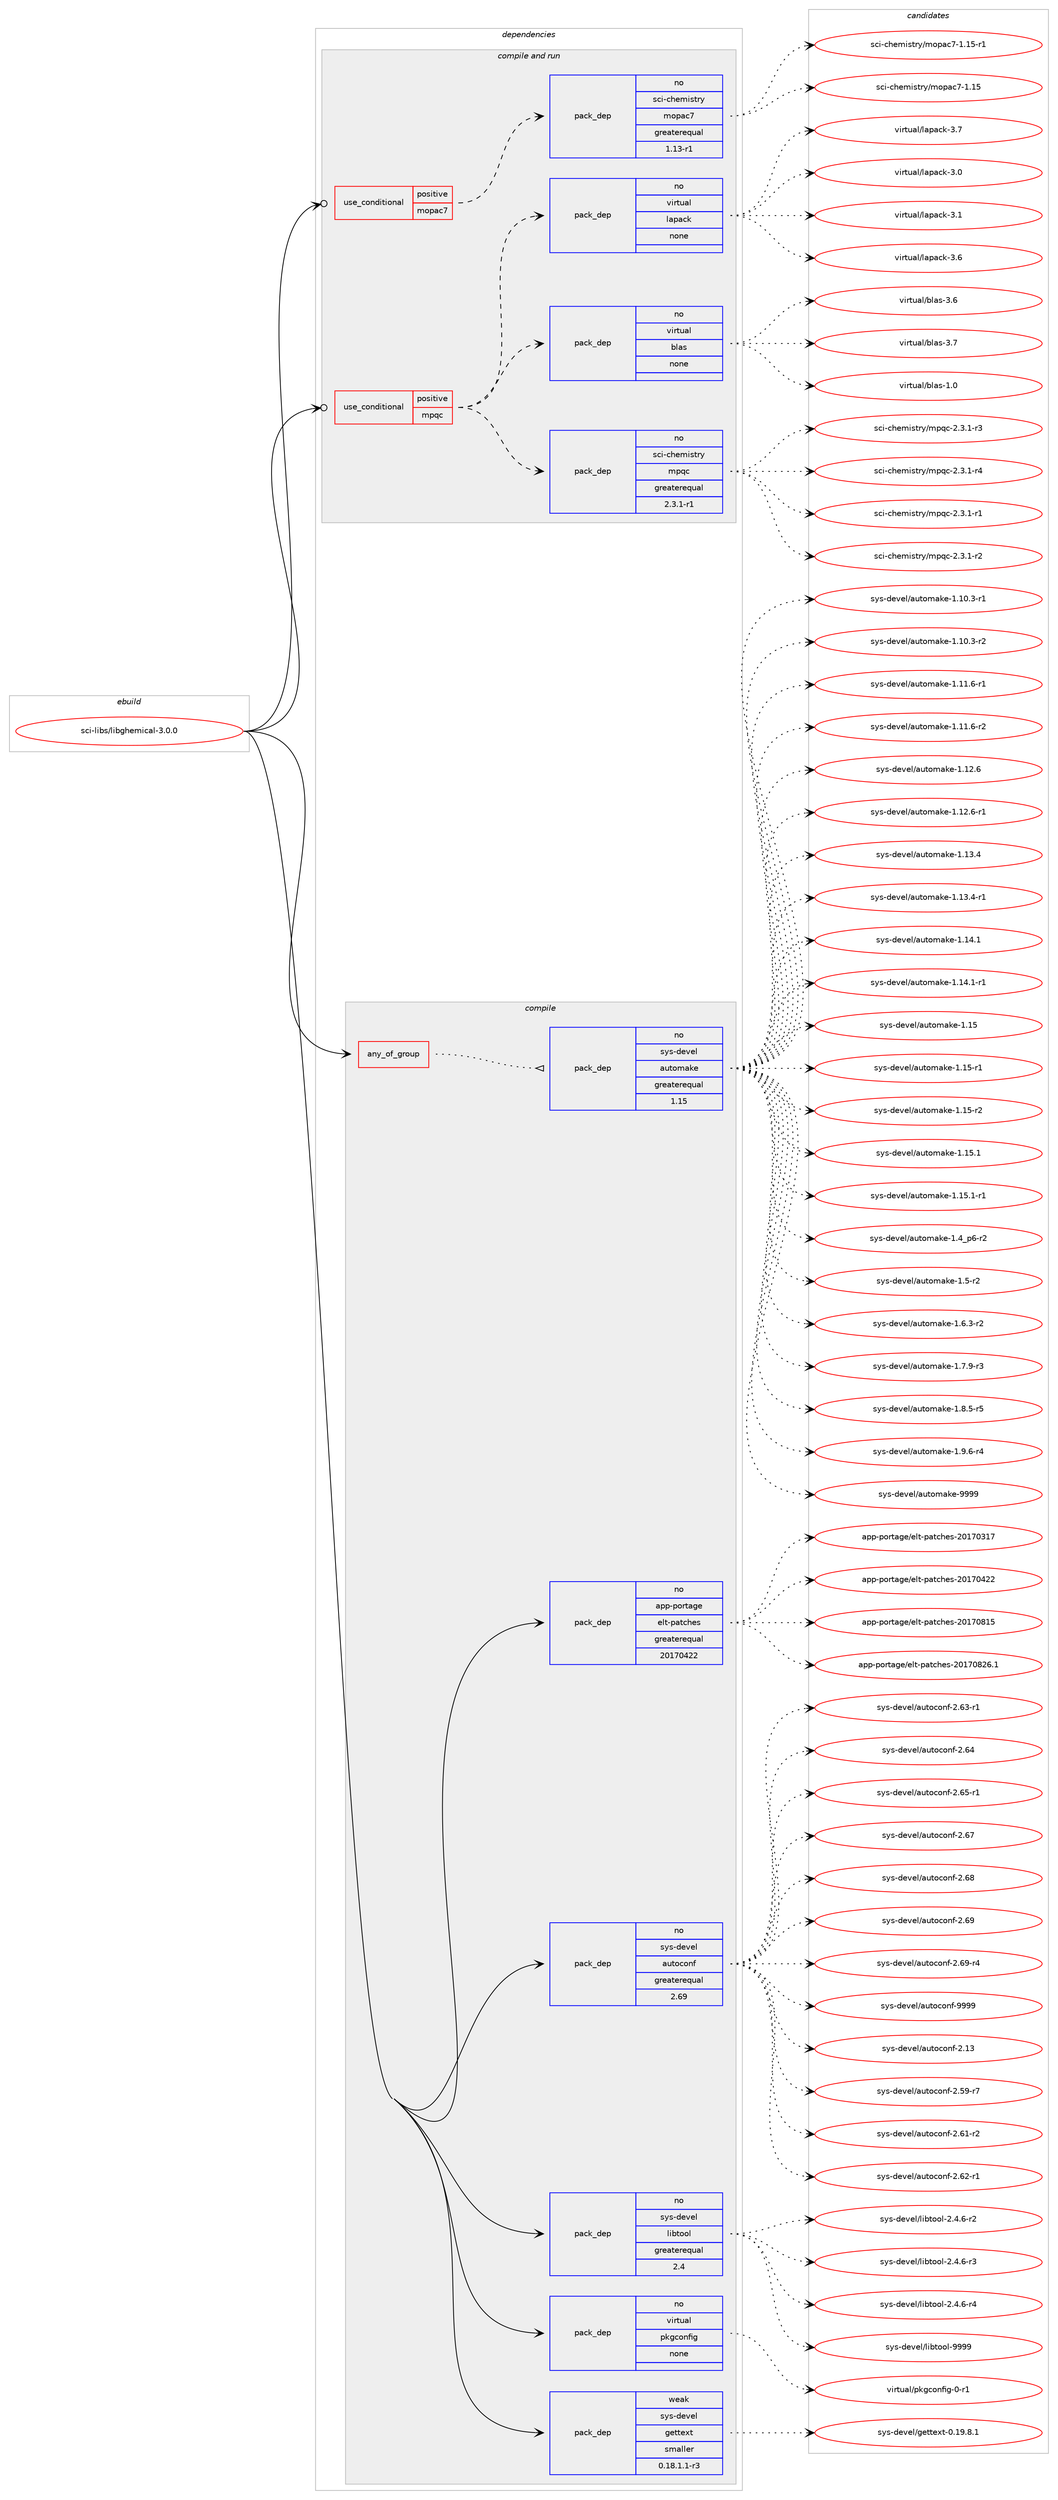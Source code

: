 digraph prolog {

# *************
# Graph options
# *************

newrank=true;
concentrate=true;
compound=true;
graph [rankdir=LR,fontname=Helvetica,fontsize=10,ranksep=1.5];#, ranksep=2.5, nodesep=0.2];
edge  [arrowhead=vee];
node  [fontname=Helvetica,fontsize=10];

# **********
# The ebuild
# **********

subgraph cluster_leftcol {
color=gray;
rank=same;
label=<<i>ebuild</i>>;
id [label="sci-libs/libghemical-3.0.0", color=red, width=4, href="../sci-libs/libghemical-3.0.0.svg"];
}

# ****************
# The dependencies
# ****************

subgraph cluster_midcol {
color=gray;
label=<<i>dependencies</i>>;
subgraph cluster_compile {
fillcolor="#eeeeee";
style=filled;
label=<<i>compile</i>>;
subgraph any7631 {
dependency451832 [label=<<TABLE BORDER="0" CELLBORDER="1" CELLSPACING="0" CELLPADDING="4"><TR><TD CELLPADDING="10">any_of_group</TD></TR></TABLE>>, shape=none, color=red];subgraph pack333375 {
dependency451833 [label=<<TABLE BORDER="0" CELLBORDER="1" CELLSPACING="0" CELLPADDING="4" WIDTH="220"><TR><TD ROWSPAN="6" CELLPADDING="30">pack_dep</TD></TR><TR><TD WIDTH="110">no</TD></TR><TR><TD>sys-devel</TD></TR><TR><TD>automake</TD></TR><TR><TD>greaterequal</TD></TR><TR><TD>1.15</TD></TR></TABLE>>, shape=none, color=blue];
}
dependency451832:e -> dependency451833:w [weight=20,style="dotted",arrowhead="oinv"];
}
id:e -> dependency451832:w [weight=20,style="solid",arrowhead="vee"];
subgraph pack333376 {
dependency451834 [label=<<TABLE BORDER="0" CELLBORDER="1" CELLSPACING="0" CELLPADDING="4" WIDTH="220"><TR><TD ROWSPAN="6" CELLPADDING="30">pack_dep</TD></TR><TR><TD WIDTH="110">no</TD></TR><TR><TD>app-portage</TD></TR><TR><TD>elt-patches</TD></TR><TR><TD>greaterequal</TD></TR><TR><TD>20170422</TD></TR></TABLE>>, shape=none, color=blue];
}
id:e -> dependency451834:w [weight=20,style="solid",arrowhead="vee"];
subgraph pack333377 {
dependency451835 [label=<<TABLE BORDER="0" CELLBORDER="1" CELLSPACING="0" CELLPADDING="4" WIDTH="220"><TR><TD ROWSPAN="6" CELLPADDING="30">pack_dep</TD></TR><TR><TD WIDTH="110">no</TD></TR><TR><TD>sys-devel</TD></TR><TR><TD>autoconf</TD></TR><TR><TD>greaterequal</TD></TR><TR><TD>2.69</TD></TR></TABLE>>, shape=none, color=blue];
}
id:e -> dependency451835:w [weight=20,style="solid",arrowhead="vee"];
subgraph pack333378 {
dependency451836 [label=<<TABLE BORDER="0" CELLBORDER="1" CELLSPACING="0" CELLPADDING="4" WIDTH="220"><TR><TD ROWSPAN="6" CELLPADDING="30">pack_dep</TD></TR><TR><TD WIDTH="110">no</TD></TR><TR><TD>sys-devel</TD></TR><TR><TD>libtool</TD></TR><TR><TD>greaterequal</TD></TR><TR><TD>2.4</TD></TR></TABLE>>, shape=none, color=blue];
}
id:e -> dependency451836:w [weight=20,style="solid",arrowhead="vee"];
subgraph pack333379 {
dependency451837 [label=<<TABLE BORDER="0" CELLBORDER="1" CELLSPACING="0" CELLPADDING="4" WIDTH="220"><TR><TD ROWSPAN="6" CELLPADDING="30">pack_dep</TD></TR><TR><TD WIDTH="110">no</TD></TR><TR><TD>virtual</TD></TR><TR><TD>pkgconfig</TD></TR><TR><TD>none</TD></TR><TR><TD></TD></TR></TABLE>>, shape=none, color=blue];
}
id:e -> dependency451837:w [weight=20,style="solid",arrowhead="vee"];
subgraph pack333380 {
dependency451838 [label=<<TABLE BORDER="0" CELLBORDER="1" CELLSPACING="0" CELLPADDING="4" WIDTH="220"><TR><TD ROWSPAN="6" CELLPADDING="30">pack_dep</TD></TR><TR><TD WIDTH="110">weak</TD></TR><TR><TD>sys-devel</TD></TR><TR><TD>gettext</TD></TR><TR><TD>smaller</TD></TR><TR><TD>0.18.1.1-r3</TD></TR></TABLE>>, shape=none, color=blue];
}
id:e -> dependency451838:w [weight=20,style="solid",arrowhead="vee"];
}
subgraph cluster_compileandrun {
fillcolor="#eeeeee";
style=filled;
label=<<i>compile and run</i>>;
subgraph cond110577 {
dependency451839 [label=<<TABLE BORDER="0" CELLBORDER="1" CELLSPACING="0" CELLPADDING="4"><TR><TD ROWSPAN="3" CELLPADDING="10">use_conditional</TD></TR><TR><TD>positive</TD></TR><TR><TD>mopac7</TD></TR></TABLE>>, shape=none, color=red];
subgraph pack333381 {
dependency451840 [label=<<TABLE BORDER="0" CELLBORDER="1" CELLSPACING="0" CELLPADDING="4" WIDTH="220"><TR><TD ROWSPAN="6" CELLPADDING="30">pack_dep</TD></TR><TR><TD WIDTH="110">no</TD></TR><TR><TD>sci-chemistry</TD></TR><TR><TD>mopac7</TD></TR><TR><TD>greaterequal</TD></TR><TR><TD>1.13-r1</TD></TR></TABLE>>, shape=none, color=blue];
}
dependency451839:e -> dependency451840:w [weight=20,style="dashed",arrowhead="vee"];
}
id:e -> dependency451839:w [weight=20,style="solid",arrowhead="odotvee"];
subgraph cond110578 {
dependency451841 [label=<<TABLE BORDER="0" CELLBORDER="1" CELLSPACING="0" CELLPADDING="4"><TR><TD ROWSPAN="3" CELLPADDING="10">use_conditional</TD></TR><TR><TD>positive</TD></TR><TR><TD>mpqc</TD></TR></TABLE>>, shape=none, color=red];
subgraph pack333382 {
dependency451842 [label=<<TABLE BORDER="0" CELLBORDER="1" CELLSPACING="0" CELLPADDING="4" WIDTH="220"><TR><TD ROWSPAN="6" CELLPADDING="30">pack_dep</TD></TR><TR><TD WIDTH="110">no</TD></TR><TR><TD>sci-chemistry</TD></TR><TR><TD>mpqc</TD></TR><TR><TD>greaterequal</TD></TR><TR><TD>2.3.1-r1</TD></TR></TABLE>>, shape=none, color=blue];
}
dependency451841:e -> dependency451842:w [weight=20,style="dashed",arrowhead="vee"];
subgraph pack333383 {
dependency451843 [label=<<TABLE BORDER="0" CELLBORDER="1" CELLSPACING="0" CELLPADDING="4" WIDTH="220"><TR><TD ROWSPAN="6" CELLPADDING="30">pack_dep</TD></TR><TR><TD WIDTH="110">no</TD></TR><TR><TD>virtual</TD></TR><TR><TD>blas</TD></TR><TR><TD>none</TD></TR><TR><TD></TD></TR></TABLE>>, shape=none, color=blue];
}
dependency451841:e -> dependency451843:w [weight=20,style="dashed",arrowhead="vee"];
subgraph pack333384 {
dependency451844 [label=<<TABLE BORDER="0" CELLBORDER="1" CELLSPACING="0" CELLPADDING="4" WIDTH="220"><TR><TD ROWSPAN="6" CELLPADDING="30">pack_dep</TD></TR><TR><TD WIDTH="110">no</TD></TR><TR><TD>virtual</TD></TR><TR><TD>lapack</TD></TR><TR><TD>none</TD></TR><TR><TD></TD></TR></TABLE>>, shape=none, color=blue];
}
dependency451841:e -> dependency451844:w [weight=20,style="dashed",arrowhead="vee"];
}
id:e -> dependency451841:w [weight=20,style="solid",arrowhead="odotvee"];
}
subgraph cluster_run {
fillcolor="#eeeeee";
style=filled;
label=<<i>run</i>>;
}
}

# **************
# The candidates
# **************

subgraph cluster_choices {
rank=same;
color=gray;
label=<<i>candidates</i>>;

subgraph choice333375 {
color=black;
nodesep=1;
choice11512111545100101118101108479711711611110997107101454946494846514511449 [label="sys-devel/automake-1.10.3-r1", color=red, width=4,href="../sys-devel/automake-1.10.3-r1.svg"];
choice11512111545100101118101108479711711611110997107101454946494846514511450 [label="sys-devel/automake-1.10.3-r2", color=red, width=4,href="../sys-devel/automake-1.10.3-r2.svg"];
choice11512111545100101118101108479711711611110997107101454946494946544511449 [label="sys-devel/automake-1.11.6-r1", color=red, width=4,href="../sys-devel/automake-1.11.6-r1.svg"];
choice11512111545100101118101108479711711611110997107101454946494946544511450 [label="sys-devel/automake-1.11.6-r2", color=red, width=4,href="../sys-devel/automake-1.11.6-r2.svg"];
choice1151211154510010111810110847971171161111099710710145494649504654 [label="sys-devel/automake-1.12.6", color=red, width=4,href="../sys-devel/automake-1.12.6.svg"];
choice11512111545100101118101108479711711611110997107101454946495046544511449 [label="sys-devel/automake-1.12.6-r1", color=red, width=4,href="../sys-devel/automake-1.12.6-r1.svg"];
choice1151211154510010111810110847971171161111099710710145494649514652 [label="sys-devel/automake-1.13.4", color=red, width=4,href="../sys-devel/automake-1.13.4.svg"];
choice11512111545100101118101108479711711611110997107101454946495146524511449 [label="sys-devel/automake-1.13.4-r1", color=red, width=4,href="../sys-devel/automake-1.13.4-r1.svg"];
choice1151211154510010111810110847971171161111099710710145494649524649 [label="sys-devel/automake-1.14.1", color=red, width=4,href="../sys-devel/automake-1.14.1.svg"];
choice11512111545100101118101108479711711611110997107101454946495246494511449 [label="sys-devel/automake-1.14.1-r1", color=red, width=4,href="../sys-devel/automake-1.14.1-r1.svg"];
choice115121115451001011181011084797117116111109971071014549464953 [label="sys-devel/automake-1.15", color=red, width=4,href="../sys-devel/automake-1.15.svg"];
choice1151211154510010111810110847971171161111099710710145494649534511449 [label="sys-devel/automake-1.15-r1", color=red, width=4,href="../sys-devel/automake-1.15-r1.svg"];
choice1151211154510010111810110847971171161111099710710145494649534511450 [label="sys-devel/automake-1.15-r2", color=red, width=4,href="../sys-devel/automake-1.15-r2.svg"];
choice1151211154510010111810110847971171161111099710710145494649534649 [label="sys-devel/automake-1.15.1", color=red, width=4,href="../sys-devel/automake-1.15.1.svg"];
choice11512111545100101118101108479711711611110997107101454946495346494511449 [label="sys-devel/automake-1.15.1-r1", color=red, width=4,href="../sys-devel/automake-1.15.1-r1.svg"];
choice115121115451001011181011084797117116111109971071014549465295112544511450 [label="sys-devel/automake-1.4_p6-r2", color=red, width=4,href="../sys-devel/automake-1.4_p6-r2.svg"];
choice11512111545100101118101108479711711611110997107101454946534511450 [label="sys-devel/automake-1.5-r2", color=red, width=4,href="../sys-devel/automake-1.5-r2.svg"];
choice115121115451001011181011084797117116111109971071014549465446514511450 [label="sys-devel/automake-1.6.3-r2", color=red, width=4,href="../sys-devel/automake-1.6.3-r2.svg"];
choice115121115451001011181011084797117116111109971071014549465546574511451 [label="sys-devel/automake-1.7.9-r3", color=red, width=4,href="../sys-devel/automake-1.7.9-r3.svg"];
choice115121115451001011181011084797117116111109971071014549465646534511453 [label="sys-devel/automake-1.8.5-r5", color=red, width=4,href="../sys-devel/automake-1.8.5-r5.svg"];
choice115121115451001011181011084797117116111109971071014549465746544511452 [label="sys-devel/automake-1.9.6-r4", color=red, width=4,href="../sys-devel/automake-1.9.6-r4.svg"];
choice115121115451001011181011084797117116111109971071014557575757 [label="sys-devel/automake-9999", color=red, width=4,href="../sys-devel/automake-9999.svg"];
dependency451833:e -> choice11512111545100101118101108479711711611110997107101454946494846514511449:w [style=dotted,weight="100"];
dependency451833:e -> choice11512111545100101118101108479711711611110997107101454946494846514511450:w [style=dotted,weight="100"];
dependency451833:e -> choice11512111545100101118101108479711711611110997107101454946494946544511449:w [style=dotted,weight="100"];
dependency451833:e -> choice11512111545100101118101108479711711611110997107101454946494946544511450:w [style=dotted,weight="100"];
dependency451833:e -> choice1151211154510010111810110847971171161111099710710145494649504654:w [style=dotted,weight="100"];
dependency451833:e -> choice11512111545100101118101108479711711611110997107101454946495046544511449:w [style=dotted,weight="100"];
dependency451833:e -> choice1151211154510010111810110847971171161111099710710145494649514652:w [style=dotted,weight="100"];
dependency451833:e -> choice11512111545100101118101108479711711611110997107101454946495146524511449:w [style=dotted,weight="100"];
dependency451833:e -> choice1151211154510010111810110847971171161111099710710145494649524649:w [style=dotted,weight="100"];
dependency451833:e -> choice11512111545100101118101108479711711611110997107101454946495246494511449:w [style=dotted,weight="100"];
dependency451833:e -> choice115121115451001011181011084797117116111109971071014549464953:w [style=dotted,weight="100"];
dependency451833:e -> choice1151211154510010111810110847971171161111099710710145494649534511449:w [style=dotted,weight="100"];
dependency451833:e -> choice1151211154510010111810110847971171161111099710710145494649534511450:w [style=dotted,weight="100"];
dependency451833:e -> choice1151211154510010111810110847971171161111099710710145494649534649:w [style=dotted,weight="100"];
dependency451833:e -> choice11512111545100101118101108479711711611110997107101454946495346494511449:w [style=dotted,weight="100"];
dependency451833:e -> choice115121115451001011181011084797117116111109971071014549465295112544511450:w [style=dotted,weight="100"];
dependency451833:e -> choice11512111545100101118101108479711711611110997107101454946534511450:w [style=dotted,weight="100"];
dependency451833:e -> choice115121115451001011181011084797117116111109971071014549465446514511450:w [style=dotted,weight="100"];
dependency451833:e -> choice115121115451001011181011084797117116111109971071014549465546574511451:w [style=dotted,weight="100"];
dependency451833:e -> choice115121115451001011181011084797117116111109971071014549465646534511453:w [style=dotted,weight="100"];
dependency451833:e -> choice115121115451001011181011084797117116111109971071014549465746544511452:w [style=dotted,weight="100"];
dependency451833:e -> choice115121115451001011181011084797117116111109971071014557575757:w [style=dotted,weight="100"];
}
subgraph choice333376 {
color=black;
nodesep=1;
choice97112112451121111141169710310147101108116451129711699104101115455048495548514955 [label="app-portage/elt-patches-20170317", color=red, width=4,href="../app-portage/elt-patches-20170317.svg"];
choice97112112451121111141169710310147101108116451129711699104101115455048495548525050 [label="app-portage/elt-patches-20170422", color=red, width=4,href="../app-portage/elt-patches-20170422.svg"];
choice97112112451121111141169710310147101108116451129711699104101115455048495548564953 [label="app-portage/elt-patches-20170815", color=red, width=4,href="../app-portage/elt-patches-20170815.svg"];
choice971121124511211111411697103101471011081164511297116991041011154550484955485650544649 [label="app-portage/elt-patches-20170826.1", color=red, width=4,href="../app-portage/elt-patches-20170826.1.svg"];
dependency451834:e -> choice97112112451121111141169710310147101108116451129711699104101115455048495548514955:w [style=dotted,weight="100"];
dependency451834:e -> choice97112112451121111141169710310147101108116451129711699104101115455048495548525050:w [style=dotted,weight="100"];
dependency451834:e -> choice97112112451121111141169710310147101108116451129711699104101115455048495548564953:w [style=dotted,weight="100"];
dependency451834:e -> choice971121124511211111411697103101471011081164511297116991041011154550484955485650544649:w [style=dotted,weight="100"];
}
subgraph choice333377 {
color=black;
nodesep=1;
choice115121115451001011181011084797117116111991111101024550464951 [label="sys-devel/autoconf-2.13", color=red, width=4,href="../sys-devel/autoconf-2.13.svg"];
choice1151211154510010111810110847971171161119911111010245504653574511455 [label="sys-devel/autoconf-2.59-r7", color=red, width=4,href="../sys-devel/autoconf-2.59-r7.svg"];
choice1151211154510010111810110847971171161119911111010245504654494511450 [label="sys-devel/autoconf-2.61-r2", color=red, width=4,href="../sys-devel/autoconf-2.61-r2.svg"];
choice1151211154510010111810110847971171161119911111010245504654504511449 [label="sys-devel/autoconf-2.62-r1", color=red, width=4,href="../sys-devel/autoconf-2.62-r1.svg"];
choice1151211154510010111810110847971171161119911111010245504654514511449 [label="sys-devel/autoconf-2.63-r1", color=red, width=4,href="../sys-devel/autoconf-2.63-r1.svg"];
choice115121115451001011181011084797117116111991111101024550465452 [label="sys-devel/autoconf-2.64", color=red, width=4,href="../sys-devel/autoconf-2.64.svg"];
choice1151211154510010111810110847971171161119911111010245504654534511449 [label="sys-devel/autoconf-2.65-r1", color=red, width=4,href="../sys-devel/autoconf-2.65-r1.svg"];
choice115121115451001011181011084797117116111991111101024550465455 [label="sys-devel/autoconf-2.67", color=red, width=4,href="../sys-devel/autoconf-2.67.svg"];
choice115121115451001011181011084797117116111991111101024550465456 [label="sys-devel/autoconf-2.68", color=red, width=4,href="../sys-devel/autoconf-2.68.svg"];
choice115121115451001011181011084797117116111991111101024550465457 [label="sys-devel/autoconf-2.69", color=red, width=4,href="../sys-devel/autoconf-2.69.svg"];
choice1151211154510010111810110847971171161119911111010245504654574511452 [label="sys-devel/autoconf-2.69-r4", color=red, width=4,href="../sys-devel/autoconf-2.69-r4.svg"];
choice115121115451001011181011084797117116111991111101024557575757 [label="sys-devel/autoconf-9999", color=red, width=4,href="../sys-devel/autoconf-9999.svg"];
dependency451835:e -> choice115121115451001011181011084797117116111991111101024550464951:w [style=dotted,weight="100"];
dependency451835:e -> choice1151211154510010111810110847971171161119911111010245504653574511455:w [style=dotted,weight="100"];
dependency451835:e -> choice1151211154510010111810110847971171161119911111010245504654494511450:w [style=dotted,weight="100"];
dependency451835:e -> choice1151211154510010111810110847971171161119911111010245504654504511449:w [style=dotted,weight="100"];
dependency451835:e -> choice1151211154510010111810110847971171161119911111010245504654514511449:w [style=dotted,weight="100"];
dependency451835:e -> choice115121115451001011181011084797117116111991111101024550465452:w [style=dotted,weight="100"];
dependency451835:e -> choice1151211154510010111810110847971171161119911111010245504654534511449:w [style=dotted,weight="100"];
dependency451835:e -> choice115121115451001011181011084797117116111991111101024550465455:w [style=dotted,weight="100"];
dependency451835:e -> choice115121115451001011181011084797117116111991111101024550465456:w [style=dotted,weight="100"];
dependency451835:e -> choice115121115451001011181011084797117116111991111101024550465457:w [style=dotted,weight="100"];
dependency451835:e -> choice1151211154510010111810110847971171161119911111010245504654574511452:w [style=dotted,weight="100"];
dependency451835:e -> choice115121115451001011181011084797117116111991111101024557575757:w [style=dotted,weight="100"];
}
subgraph choice333378 {
color=black;
nodesep=1;
choice1151211154510010111810110847108105981161111111084550465246544511450 [label="sys-devel/libtool-2.4.6-r2", color=red, width=4,href="../sys-devel/libtool-2.4.6-r2.svg"];
choice1151211154510010111810110847108105981161111111084550465246544511451 [label="sys-devel/libtool-2.4.6-r3", color=red, width=4,href="../sys-devel/libtool-2.4.6-r3.svg"];
choice1151211154510010111810110847108105981161111111084550465246544511452 [label="sys-devel/libtool-2.4.6-r4", color=red, width=4,href="../sys-devel/libtool-2.4.6-r4.svg"];
choice1151211154510010111810110847108105981161111111084557575757 [label="sys-devel/libtool-9999", color=red, width=4,href="../sys-devel/libtool-9999.svg"];
dependency451836:e -> choice1151211154510010111810110847108105981161111111084550465246544511450:w [style=dotted,weight="100"];
dependency451836:e -> choice1151211154510010111810110847108105981161111111084550465246544511451:w [style=dotted,weight="100"];
dependency451836:e -> choice1151211154510010111810110847108105981161111111084550465246544511452:w [style=dotted,weight="100"];
dependency451836:e -> choice1151211154510010111810110847108105981161111111084557575757:w [style=dotted,weight="100"];
}
subgraph choice333379 {
color=black;
nodesep=1;
choice11810511411611797108471121071039911111010210510345484511449 [label="virtual/pkgconfig-0-r1", color=red, width=4,href="../virtual/pkgconfig-0-r1.svg"];
dependency451837:e -> choice11810511411611797108471121071039911111010210510345484511449:w [style=dotted,weight="100"];
}
subgraph choice333380 {
color=black;
nodesep=1;
choice1151211154510010111810110847103101116116101120116454846495746564649 [label="sys-devel/gettext-0.19.8.1", color=red, width=4,href="../sys-devel/gettext-0.19.8.1.svg"];
dependency451838:e -> choice1151211154510010111810110847103101116116101120116454846495746564649:w [style=dotted,weight="100"];
}
subgraph choice333381 {
color=black;
nodesep=1;
choice115991054599104101109105115116114121471091111129799554549464953 [label="sci-chemistry/mopac7-1.15", color=red, width=4,href="../sci-chemistry/mopac7-1.15.svg"];
choice1159910545991041011091051151161141214710911111297995545494649534511449 [label="sci-chemistry/mopac7-1.15-r1", color=red, width=4,href="../sci-chemistry/mopac7-1.15-r1.svg"];
dependency451840:e -> choice115991054599104101109105115116114121471091111129799554549464953:w [style=dotted,weight="100"];
dependency451840:e -> choice1159910545991041011091051151161141214710911111297995545494649534511449:w [style=dotted,weight="100"];
}
subgraph choice333382 {
color=black;
nodesep=1;
choice11599105459910410110910511511611412147109112113994550465146494511449 [label="sci-chemistry/mpqc-2.3.1-r1", color=red, width=4,href="../sci-chemistry/mpqc-2.3.1-r1.svg"];
choice11599105459910410110910511511611412147109112113994550465146494511450 [label="sci-chemistry/mpqc-2.3.1-r2", color=red, width=4,href="../sci-chemistry/mpqc-2.3.1-r2.svg"];
choice11599105459910410110910511511611412147109112113994550465146494511451 [label="sci-chemistry/mpqc-2.3.1-r3", color=red, width=4,href="../sci-chemistry/mpqc-2.3.1-r3.svg"];
choice11599105459910410110910511511611412147109112113994550465146494511452 [label="sci-chemistry/mpqc-2.3.1-r4", color=red, width=4,href="../sci-chemistry/mpqc-2.3.1-r4.svg"];
dependency451842:e -> choice11599105459910410110910511511611412147109112113994550465146494511449:w [style=dotted,weight="100"];
dependency451842:e -> choice11599105459910410110910511511611412147109112113994550465146494511450:w [style=dotted,weight="100"];
dependency451842:e -> choice11599105459910410110910511511611412147109112113994550465146494511451:w [style=dotted,weight="100"];
dependency451842:e -> choice11599105459910410110910511511611412147109112113994550465146494511452:w [style=dotted,weight="100"];
}
subgraph choice333383 {
color=black;
nodesep=1;
choice1181051141161179710847981089711545494648 [label="virtual/blas-1.0", color=red, width=4,href="../virtual/blas-1.0.svg"];
choice1181051141161179710847981089711545514654 [label="virtual/blas-3.6", color=red, width=4,href="../virtual/blas-3.6.svg"];
choice1181051141161179710847981089711545514655 [label="virtual/blas-3.7", color=red, width=4,href="../virtual/blas-3.7.svg"];
dependency451843:e -> choice1181051141161179710847981089711545494648:w [style=dotted,weight="100"];
dependency451843:e -> choice1181051141161179710847981089711545514654:w [style=dotted,weight="100"];
dependency451843:e -> choice1181051141161179710847981089711545514655:w [style=dotted,weight="100"];
}
subgraph choice333384 {
color=black;
nodesep=1;
choice118105114116117971084710897112979910745514648 [label="virtual/lapack-3.0", color=red, width=4,href="../virtual/lapack-3.0.svg"];
choice118105114116117971084710897112979910745514649 [label="virtual/lapack-3.1", color=red, width=4,href="../virtual/lapack-3.1.svg"];
choice118105114116117971084710897112979910745514654 [label="virtual/lapack-3.6", color=red, width=4,href="../virtual/lapack-3.6.svg"];
choice118105114116117971084710897112979910745514655 [label="virtual/lapack-3.7", color=red, width=4,href="../virtual/lapack-3.7.svg"];
dependency451844:e -> choice118105114116117971084710897112979910745514648:w [style=dotted,weight="100"];
dependency451844:e -> choice118105114116117971084710897112979910745514649:w [style=dotted,weight="100"];
dependency451844:e -> choice118105114116117971084710897112979910745514654:w [style=dotted,weight="100"];
dependency451844:e -> choice118105114116117971084710897112979910745514655:w [style=dotted,weight="100"];
}
}

}
